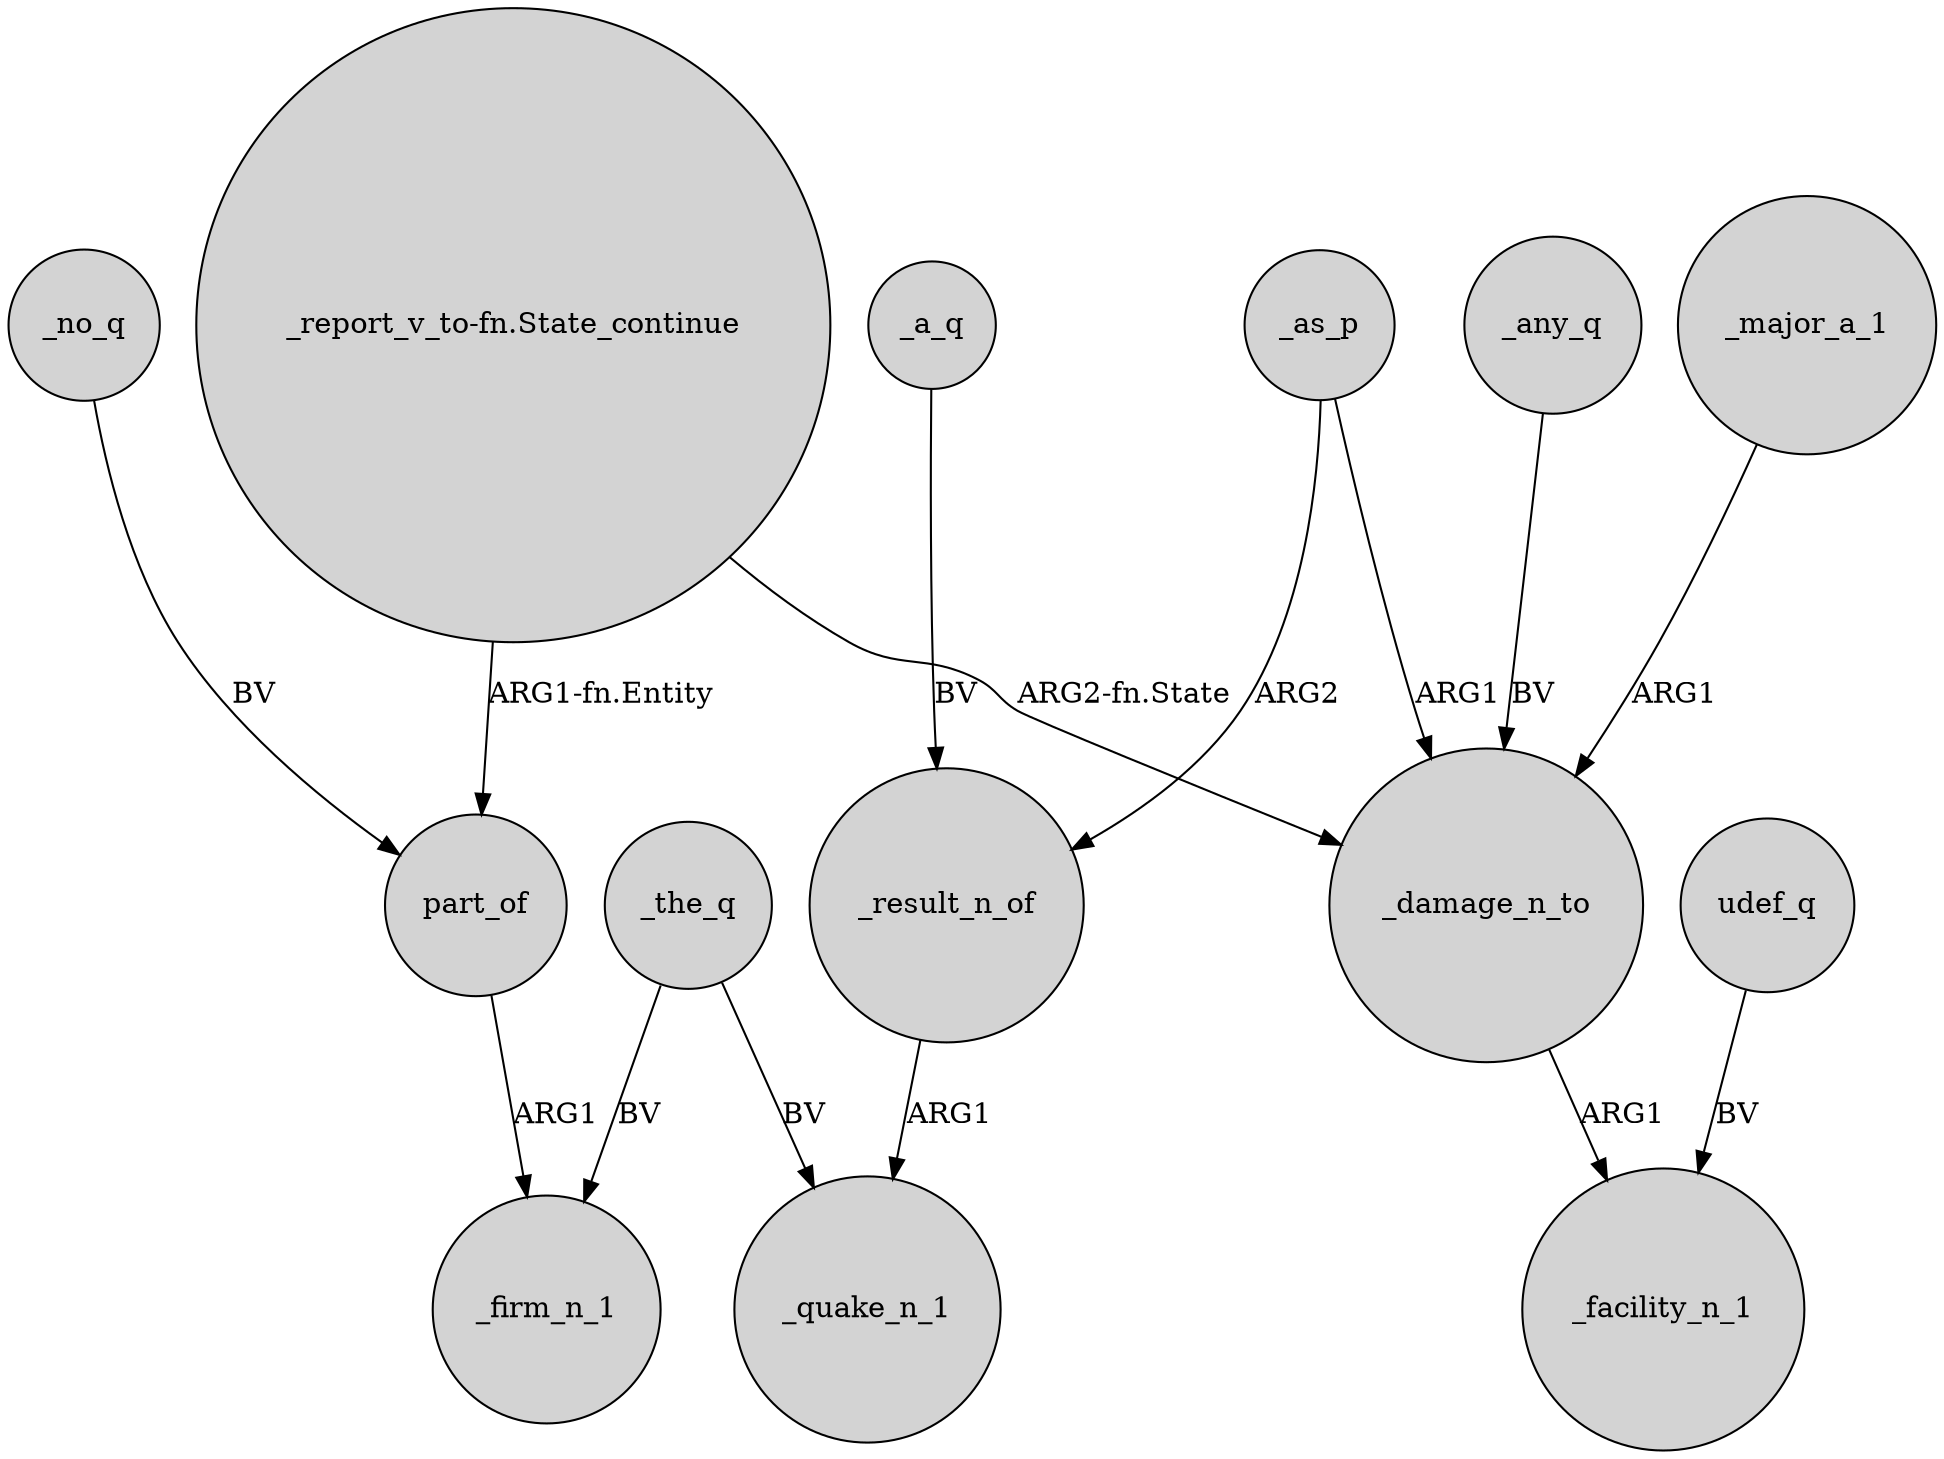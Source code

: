 digraph {
	node [shape=circle style=filled]
	_the_q -> _firm_n_1 [label=BV]
	_result_n_of -> _quake_n_1 [label=ARG1]
	_any_q -> _damage_n_to [label=BV]
	"_report_v_to-fn.State_continue" -> _damage_n_to [label="ARG2-fn.State"]
	_major_a_1 -> _damage_n_to [label=ARG1]
	udef_q -> _facility_n_1 [label=BV]
	_damage_n_to -> _facility_n_1 [label=ARG1]
	_no_q -> part_of [label=BV]
	_as_p -> _damage_n_to [label=ARG1]
	part_of -> _firm_n_1 [label=ARG1]
	_the_q -> _quake_n_1 [label=BV]
	_as_p -> _result_n_of [label=ARG2]
	_a_q -> _result_n_of [label=BV]
	"_report_v_to-fn.State_continue" -> part_of [label="ARG1-fn.Entity"]
}
